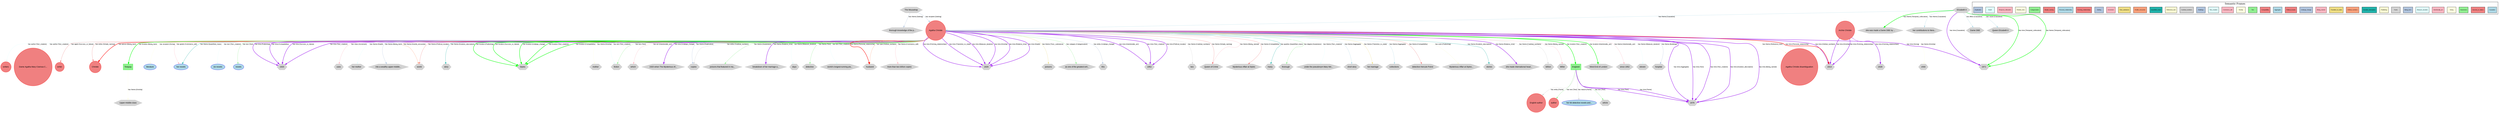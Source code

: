 digraph Agatha_Christie {
    rankdir=TB;
    compound=true;
    node [fontname="Arial", fontsize=12, style=filled];
    edge [fontname="Arial", fontsize=10, color=gray];
    
    // Graph styling
    bgcolor=white;
    
    // Node type definitions
    subgraph cluster_people {{
        label="People";
        style=filled;
        fillcolor=lightcoral;
        color=red;
        node [fillcolor=lightcoral, color=red, shape=circle];
    }}
    
    subgraph cluster_locations {{
        label="Locations";
        style=filled;
        fillcolor=lightgreen;
        color=green;
        node [fillcolor=lightgreen, color=green, shape=box];
    }}
    
    subgraph cluster_concepts {{
        label="Concepts";
        style=filled;
        fillcolor=lightblue;
        color=blue;
        node [fillcolor=lightblue, color=blue, shape=ellipse];
    }}
    
    subgraph cluster_events {{
        label="Events";
        style=filled;
        fillcolor=lightyellow;
        color=orange;
        node [fillcolor=lightyellow, color=orange, shape=diamond];
    }}
    
    subgraph cluster_other {{
        label="Other";
        style=filled;
        fillcolor=lightgray;
        color=gray;
        node [fillcolor=lightgray, color=gray, shape=hexagon];
    }}

    // People nodes
    "English author" [label="English author", fillcolor=lightcoral, color=red, shape=circle];
    "Archie Christie" [label="Archie Christie", fillcolor=lightcoral, color=red, shape=circle];
    "Agatha Christie disambiguation" [label="Agatha Christie disambiguation", fillcolor=lightcoral, color=red, shape=circle];
    "writers" [label="writers", fillcolor=lightcoral, color=red, shape=circle];
    "author" [label="author", fillcolor=lightcoral, color=red, shape=circle];
    "Dame Agatha Mary Clarissa C..." [label="Dame Agatha Mary Clarissa C...", fillcolor=lightcoral, color=red, shape=circle];
    "Agatha Christie" [label="Agatha Christie", fillcolor=lightcoral, color=red, shape=circle];
    "writer" [label="writer", fillcolor=lightcoral, color=red, shape=circle];
    "Christie" [label="Christie", fillcolor=lightcoral, color=red, shape=circle];

    // Locations nodes
    "England" [label="England", fillcolor=lightgreen, color=green, shape=box];
    "Torquay" [label="Torquay", fillcolor=lightgreen, color=green, shape=box];

    // Concepts nodes
    "her 66 detective novels and..." [label="her 66 detective novels and...", fillcolor=lightblue, color=blue, shape=ellipse];
    "literature" [label="literature", fillcolor=lightblue, color=blue, shape=ellipse];
    "her novels" [label="her novels", fillcolor=lightblue, color=blue, shape=ellipse];
    "six novels" [label="six novels", fillcolor=lightblue, color=blue, shape=ellipse];
    "novels" [label="novels", fillcolor=lightblue, color=blue, shape=ellipse];

    // Other nodes
    "she was made a Dame DBE by ..." [label="she was made a Dame DBE by ...", fillcolor=lightgray, color=gray, shape=hexagon];
    "1920" [label="1920", fillcolor=lightgray, color=gray, shape=hexagon];
    "uses" [label="uses", fillcolor=lightgray, color=gray, shape=hexagon];
    "Upper-middle-class" [label="Upper-middle-class", fillcolor=lightgray, color=gray, shape=hexagon];
    "her mother" [label="her mother", fillcolor=lightgray, color=gray, shape=hexagon];
    "1914" [label="1914", fillcolor=lightgray, color=gray, shape=hexagon];
    "into a wealthy upper-middle..." [label="into a wealthy upper-middle...", fillcolor=lightgray, color=gray, shape=hexagon];
    "world" [label="world", fillcolor=lightgray, color=gray, shape=hexagon];
    "story" [label="story", fillcolor=lightgray, color=gray, shape=hexagon];
    "Styles" [label="Styles", fillcolor=lightgray, color=gray, shape=hexagon];
    "her contributions to litera..." [label="her contributions to litera...", fillcolor=lightgray, color=gray, shape=hexagon];
    "mother" [label="mother", fillcolor=lightgray, color=gray, shape=hexagon];
    "fiction" [label="fiction", fillcolor=lightgray, color=gray, shape=hexagon];
    "which" [label="which", fillcolor=lightgray, color=gray, shape=hexagon];
    "1920 when The Mysterious Af..." [label="1920 when The Mysterious Af...", fillcolor=lightgray, color=gray, shape=hexagon];
    "copies" [label="copies", fillcolor=lightgray, color=gray, shape=hexagon];
    "poisons that featured in ma..." [label="poisons that featured in ma...", fillcolor=lightgray, color=gray, shape=hexagon];
    "breakdown of her marriage a..." [label="breakdown of her marriage a...", fillcolor=lightgray, color=gray, shape=hexagon];
    "days" [label="days", fillcolor=lightgray, color=gray, shape=hexagon];
    "detective" [label="detective", fillcolor=lightgray, color=gray, shape=hexagon];
    "world's longest-running pla..." [label="world's longest-running pla...", fillcolor=lightgray, color=gray, shape=hexagon];
    "husband" [label="husband", fillcolor=lightgray, color=gray, shape=hexagon];
    "more than two billion copies" [label="more than two billion copies", fillcolor=lightgray, color=gray, shape=hexagon];
    "1926" [label="1926", fillcolor=lightgray, color=gray, shape=hexagon];
    "article" [label="article", fillcolor=lightgray, color=gray, shape=hexagon];
    "poisons" [label="poisons", fillcolor=lightgray, color=gray, shape=hexagon];
    "The Mousetrap" [label="The Mousetrap", fillcolor=lightgray, color=gray, shape=hexagon];
    "as one of the greatest writ..." [label="as one of the greatest writ...", fillcolor=lightgray, color=gray, shape=hexagon];
    "thorough knowledge of the p..." [label="thorough knowledge of the p...", fillcolor=lightgray, color=gray, shape=hexagon];
    "this" [label="this", fillcolor=lightgray, color=gray, shape=hexagon];
    "1928" [label="1928", fillcolor=lightgray, color=gray, shape=hexagon];
    "1952" [label="1952", fillcolor=lightgray, color=gray, shape=hexagon];
    "two" [label="two", fillcolor=lightgray, color=gray, shape=hexagon];
    "Queen of Crime" [label="Queen of Crime", fillcolor=lightgray, color=gray, shape=hexagon];
    "Mysterious Affair at Styles" [label="Mysterious Affair at Styles", fillcolor=lightgray, color=gray, shape=hexagon];
    "many" [label="many", fillcolor=lightgray, color=gray, shape=hexagon];
    "Elizabeth II" [label="Elizabeth II", fillcolor=lightgray, color=gray, shape=hexagon];
    "Dame DBE" [label="Dame DBE", fillcolor=lightgray, color=gray, shape=hexagon];
    "thorough" [label="thorough", fillcolor=lightgray, color=gray, shape=hexagon];
    "under the pseudonym Mary We..." [label="under the pseudonym Mary We...", fillcolor=lightgray, color=gray, shape=hexagon];
    "short story" [label="short story", fillcolor=lightgray, color=gray, shape=hexagon];
    "her marriage" [label="her marriage", fillcolor=lightgray, color=gray, shape=hexagon];
    "collections" [label="collections", fillcolor=lightgray, color=gray, shape=hexagon];
    "detective Hercule Poirot" [label="detective Hercule Poirot", fillcolor=lightgray, color=gray, shape=hexagon];
    "Mysterious Affair at Styles..." [label="Mysterious Affair at Styles...", fillcolor=lightgray, color=gray, shape=hexagon];
    "stories" [label="stories", fillcolor=lightgray, color=gray, shape=hexagon];
    "she made international head..." [label="she made international head...", fillcolor=lightgray, color=gray, shape=hexagon];
    "billion" [label="billion", fillcolor=lightgray, color=gray, shape=hexagon];
    "Miller" [label="Miller", fillcolor=lightgray, color=gray, shape=hexagon];
    "1976" [label="1976", fillcolor=lightgray, color=gray, shape=hexagon];
    "1971" [label="1971", fillcolor=lightgray, color=gray, shape=hexagon];
    "West End of London" [label="West End of London", fillcolor=lightgray, color=gray, shape=hexagon];
    "Queen Elizabeth II" [label="Queen Elizabeth II", fillcolor=lightgray, color=gray, shape=hexagon];
    "since 1952" [label="since 1952", fillcolor=lightgray, color=gray, shape=hexagon];
    "eleven" [label="eleven", fillcolor=lightgray, color=gray, shape=hexagon];
    "child" [label="child", fillcolor=lightgray, color=gray, shape=hexagon];
    "hospital" [label="hospital", fillcolor=lightgray, color=gray, shape=hexagon];

    // Relationships
    "Elizabeth II" -> "Agatha Christie" [label="has theme [Causation]", color=lightblue, penwidth=1];
    "Agatha Christie" -> "Styles" [label="has location [Success_or_failure]", color=green, penwidth=2];
    "Agatha Christie" -> "poisons that featured in ma..." [label="has theme [Awareness]", color=lightgreen, penwidth=1];
    "Agatha Christie" -> "literature" [label="has recipient [Giving]", color=lightyellow, penwidth=1];
    "Agatha Christie" -> "West End of London" [label="has location [Intentionally_act]", color=green, penwidth=2];
    "Agatha Christie" -> "days" [label="has theme [Measure_duration]", color=lightcyan, penwidth=1];
    "Agatha Christie" -> "Christie" [label="has person [Being_born]", color=red, penwidth=2];
    "England" -> "English author" [label="has entity [Fame]", color=lightgray, penwidth=1];
    "Agatha Christie" -> "Mysterious Affair at Styles..." [label="has work [Publishing]", color=lightgoldenrodyellow, penwidth=1];
    "Agatha Christie" -> "story" [label="has theme [Duration_description]", color=lightseagreen, penwidth=1];
    "Agatha Christie" -> "husband" [label="has type [Ordinal_numbers]", color=lightsalmon, penwidth=1];
    "Agatha Christie" -> "1926" [label="has time [Transition_to_state]", color=purple, penwidth=2];
    "Agatha Christie" -> "1976" [label="has time [Being_named]", color=purple, penwidth=2];
    "Agatha Christie" -> "Styles" [label="has location [Undergo_change]", color=green, penwidth=2];
    "Agatha Christie" -> "world" [label="has theme [Political_locales]", color=lightcoral, penwidth=1];
    "Agatha Christie" -> "short story" [label="has theme [Aggregate]", color=lightblue, penwidth=1];
    "Agatha Christie" -> "1976" [label="has time [Aggregate]", color=purple, penwidth=2];
    "Agatha Christie" -> "1926" [label="has time [Measure_duration]", color=purple, penwidth=2];
    "Agatha Christie" -> "1920" [label="has time [Compatibility]", color=purple, penwidth=2];
    "Agatha Christie" -> "1976" [label="has time [Text]", color=purple, penwidth=2];
    "Agatha Christie" -> "mother" [label="has theme [Kinship]", color=lightyellow, penwidth=1];
    "Agatha Christie" -> "more than two billion copies" [label="has theme [Commerce_sell]", color=lightpink, penwidth=1];
    "England" -> "article" [label="has text [Text]", color=lightgreen, penwidth=1];
    "Agatha Christie" -> "fiction" [label="has text [Text]", color=lightgreen, penwidth=1];
    "Agatha Christie" -> "Styles" [label="has location [Text_creation]", color=green, penwidth=2];
    "England" -> "her 66 detective novels and..." [label="has reason [Fame]", color=lightgray, penwidth=1];
    "Elizabeth II" -> "Dame DBE" [label="has effect [Causation]", color=lightblue, penwidth=1];
    "Agatha Christie" -> "hospital" [label="has theme [Buildings]", color=lightsteelblue, penwidth=1];
    "Agatha Christie" -> "two" [label="has theme [Cardinal_numbers]", color=lightgray, penwidth=1];
    "Agatha Christie" -> "1914" [label="has time [Ordinal_numbers]", color=purple, penwidth=2];
    "Agatha Christie" -> "Agatha Christie disambiguation" [label="has theme [Reference_text]", color=lightgoldenrodyellow, penwidth=1];
    "Agatha Christie" -> "her novels" [label="has theme [Quantified_mass]", color=lightseagreen, penwidth=1];
    "Agatha Christie" -> "since 1952" [label="has theme [Intentionally_act]", color=lightpink, penwidth=1];
    "Agatha Christie" -> "world" [label="has theme [Hostile_encounter]", color=lightsalmon, penwidth=1];
    "Archie Christie" -> "child" [label="has theme [Kinship]", color=lightyellow, penwidth=1];
    "England" -> "1976" [label="has time [Text]", color=purple, penwidth=2];
    "Agatha Christie" -> "six novels" [label="has text [Text_creation]", color=lightcyan, penwidth=1];
    "Agatha Christie" -> "detective" [label="has theme [Text]", color=lightgreen, penwidth=1];
    "Agatha Christie" -> "1952" [label="has time [Text_creation]", color=purple, penwidth=2];
    "Agatha Christie" -> "1920 when The Mysterious Af..." [label="has time [Undergo_change]", color=purple, penwidth=2];
    "Agatha Christie" -> "novels" [label="has text [Text]", color=lightgreen, penwidth=1];
    "Elizabeth II" -> "Queen Elizabeth II" [label="has cause [Causation]", color=lightblue, penwidth=1];
    "Agatha Christie" -> "poisons" [label="has theme [Toxic_substance]", color=lightgoldenrod, penwidth=1];
    "Agatha Christie" -> "uses" [label="has class [Increment]", color=lightpink, penwidth=1];
    "Agatha Christie" -> "Miller" [label="has theme [Being_named]", color=lightpink, penwidth=1];
    "Agatha Christie" -> "stories" [label="has theme [Duration_description]", color=lightseagreen, penwidth=1];
    "Agatha Christie" -> "1952" [label="has time [Political_locales]", color=purple, penwidth=2];
    "Agatha Christie" -> "her novels" [label="has goods [Commerce_sell]", color=lightpink, penwidth=1];
    "England" -> "author" [label="has text [Text]", color=lightgreen, penwidth=1];
    "Agatha Christie" -> "1926" [label="has time [Kinship]", color=purple, penwidth=2];
    "England" -> "1976" [label="has time [Fame]", color=purple, penwidth=2];
    "Agatha Christie" -> "her marriage" [label="has theme [Transition_to_state]", color=lightgoldenrod, penwidth=1];
    "The Mousetrap" -> "Agatha Christie" [label="has recipient [Getting]", color=lightsteelblue, penwidth=1];
    "Archie Christie" -> "1928" [label="has time [Forming_relationships]", color=purple, penwidth=2];
    "Agatha Christie" -> "1976" [label="has time [Text_creation]", color=purple, penwidth=2];
    "Agatha Christie" -> "copies" [label="has entity [Cardinal_numbers]", color=lightgray, penwidth=1];
    "Agatha Christie" -> "Styles" [label="has location [Compatibility]", color=green, penwidth=2];
    "Agatha Christie" -> "1920" [label="has time [Success_or_failure]", color=purple, penwidth=2];
    "Agatha Christie" -> "many" [label="has quantity [Quantified_mass]", color=lightseagreen, penwidth=1];
    "Agatha Christie" -> "1952" [label="has time [Intentionally_act]", color=purple, penwidth=2];
    "Agatha Christie" -> "1920" [label="has time [Text_creation]", color=purple, penwidth=2];
    "Agatha Christie" -> "husband" [label="has theme [Personal_relationship]", color=red, penwidth=2];
    "Agatha Christie" -> "Queen of Crime" [label="has theme [Being_named]", color=lightpink, penwidth=1];
    "Elizabeth II" -> "her contributions to litera..." [label="has theme [Causation]", color=lightblue, penwidth=1];
    "Agatha Christie" -> "Torquay" [label="has location [Being_born]", color=green, penwidth=2];
    "Agatha Christie" -> "Queen of Crime" [label="has theme [Simple_naming]", color=lightcoral, penwidth=1];
    "Agatha Christie" -> "under the pseudonym Mary We..." [label="has theme [Text_creation]", color=lightcyan, penwidth=1];
    "Agatha Christie" -> "England" [label="has location [Text_creation]", color=green, penwidth=2];
    "Agatha Christie" -> "as one of the greatest writ..." [label="has category [Categorization]", color=lightgreen, penwidth=1];
    "Agatha Christie" -> "Christie" [label="has entity [Simple_naming]", color=lightcoral, penwidth=1];
    "Archie Christie" -> "1914" [label="has time [Kinship]", color=purple, penwidth=2];
    "Archie Christie" -> "1914" [label="has time [Forming_relationships]", color=purple, penwidth=2];
    "Agatha Christie" -> "billion" [label="has theme [Cardinal_numbers]", color=lightgray, penwidth=1];
    "Agatha Christie" -> "1926" [label="has time [Relative_time]", color=purple, penwidth=2];
    "Agatha Christie" -> "fiction" [label="has text [Text_creation]", color=lightcyan, penwidth=1];
    "Agatha Christie" -> "world's longest-running pla..." [label="has text [Text_creation]", color=lightcyan, penwidth=1];
    "Elizabeth II" -> "1971" [label="has time [Causation]", color=purple, penwidth=2];
    "Agatha Christie" -> "which" [label="has act [Intentionally_act]", color=lightpink, penwidth=1];
    "Agatha Christie" -> "breakdown of her marriage a..." [label="has theme [Relative_time]", color=purple, penwidth=2];
    "Torquay" -> "Upper-middle-class" [label="has theme [Kinship]", color=lightyellow, penwidth=1];
    "Agatha Christie" -> "thorough" [label="has degree [Awareness]", color=lightgreen, penwidth=1];
    "Agatha Christie" -> "Dame Agatha Mary Clarissa C..." [label="has author [Text_creation]", color=lightcyan, penwidth=1];
    "Elizabeth II" -> "1971" [label="has time [Temporal_collocation]", color=green, penwidth=2];
    "Agatha Christie" -> "writers" [label="has author [Text_creation]", color=lightcyan, penwidth=1];
    "Agatha Christie" -> "detective Hercule Poirot" [label="has theme [Compatibility]", color=lightcoral, penwidth=1];
    "Agatha Christie" -> "1971" [label="has time [Giving]", color=purple, penwidth=2];
    "The Mousetrap" -> "thorough knowledge of the p..." [label="has theme [Getting]", color=lightsteelblue, penwidth=1];
    "Agatha Christie" -> "collections" [label="has theme [Aggregate]", color=lightblue, penwidth=1];
    "Agatha Christie" -> "Styles" [label="has location [Publishing]", color=green, penwidth=2];
    "Agatha Christie" -> "into a wealthy upper-middle..." [label="has theme [Being_born]", color=lightsteelblue, penwidth=1];
    "Elizabeth II" -> "1971" [label="has theme [Temporal_collocation]", color=green, penwidth=2];
    "Agatha Christie" -> "1920" [label="has time [Publishing]", color=purple, penwidth=2];
    "Agatha Christie" -> "1926" [label="has time [Death]", color=purple, penwidth=2];
    "Agatha Christie" -> "eleven" [label="has theme [Measure_duration]", color=lightcyan, penwidth=1];
    "Agatha Christie" -> "Mysterious Affair at Styles" [label="has theme [Compatibility]", color=lightcoral, penwidth=1];
    "Agatha Christie" -> "1914" [label="has time [Personal_relationship]", color=red, penwidth=2];
    "Agatha Christie" -> "1926" [label="has time [Forming_relationships]", color=purple, penwidth=2];
    "Agatha Christie" -> "this" [label="has entity [Undergo_change]", color=lightsteelblue, penwidth=1];
    "Elizabeth II" -> "she was made a Dame DBE by ..." [label="has theme [Temporal_collocation]", color=green, penwidth=2];
    "Agatha Christie" -> "she made international head..." [label="has theme [Relative_time]", color=purple, penwidth=2];
    "Agatha Christie" -> "1976" [label="has time [Duration_description]", color=purple, penwidth=2];
    "Agatha Christie" -> "her mother" [label="has theme [Death]", color=lightcyan, penwidth=1];
    "Agatha Christie" -> "copies" [label="has theme [Duplication]", color=lightsteelblue, penwidth=1];
    "Agatha Christie" -> "writer" [label="has agent [Success_or_failure]", color=lightcoral, penwidth=1];

    // Frame Legend
    subgraph cluster_legend {
        label="Semantic Frames";
        style=filled;
        fillcolor=white;
        color=black;
        rank=sink;
        "Causation_legend" [label="Causation", fillcolor="lightblue", style=filled, shape=box, fontsize=8];
        "Success_or_failure_legend" [label="Success_or_failure", fillcolor="lightcoral", style=filled, shape=box, fontsize=8];
        "Awareness_legend" [label="Awareness", fillcolor="lightgreen", style=filled, shape=box, fontsize=8];
        "Giving_legend" [label="Giving", fillcolor="lightyellow", style=filled, shape=box, fontsize=8];
        "Intentionally_act_legend" [label="Intentionally_act", fillcolor="lightpink", style=filled, shape=box, fontsize=8];
        "Measure_duration_legend" [label="Measure_duration", fillcolor="lightcyan", style=filled, shape=box, fontsize=8];
        "Being_born_legend" [label="Being_born", fillcolor="lightsteelblue", style=filled, shape=box, fontsize=8];
        "Fame_legend" [label="Fame", fillcolor="lightgray", style=filled, shape=box, fontsize=8];
        "Publishing_legend" [label="Publishing", fillcolor="lightgoldenrodyellow", style=filled, shape=box, fontsize=8];
        "Duration_description_legend" [label="Duration_description", fillcolor="lightseagreen", style=filled, shape=box, fontsize=8];
        "Ordinal_numbers_legend" [label="Ordinal_numbers", fillcolor="lightsalmon", style=filled, shape=box, fontsize=8];
        "Transition_to_state_legend" [label="Transition_to_state", fillcolor="lightgoldenrod", style=filled, shape=box, fontsize=8];
        "Being_named_legend" [label="Being_named", fillcolor="lightpink", style=filled, shape=box, fontsize=8];
        "Undergo_change_legend" [label="Undergo_change", fillcolor="lightsteelblue", style=filled, shape=box, fontsize=8];
        "Political_locales_legend" [label="Political_locales", fillcolor="lightcoral", style=filled, shape=box, fontsize=8];
        "Aggregate_legend" [label="Aggregate", fillcolor="lightblue", style=filled, shape=box, fontsize=8];
        "Compatibility_legend" [label="Compatibility", fillcolor="lightcoral", style=filled, shape=box, fontsize=8];
        "Text_legend" [label="Text", fillcolor="lightgreen", style=filled, shape=box, fontsize=8];
        "Kinship_legend" [label="Kinship", fillcolor="lightyellow", style=filled, shape=box, fontsize=8];
        "Commerce_sell_legend" [label="Commerce_sell", fillcolor="lightpink", style=filled, shape=box, fontsize=8];
        "Text_creation_legend" [label="Text_creation", fillcolor="lightcyan", style=filled, shape=box, fontsize=8];
        "Buildings_legend" [label="Buildings", fillcolor="lightsteelblue", style=filled, shape=box, fontsize=8];
        "Cardinal_numbers_legend" [label="Cardinal_numbers", fillcolor="lightgray", style=filled, shape=box, fontsize=8];
        "Reference_text_legend" [label="Reference_text", fillcolor="lightgoldenrodyellow", style=filled, shape=box, fontsize=8];
        "Quantified_mass_legend" [label="Quantified_mass", fillcolor="lightseagreen", style=filled, shape=box, fontsize=8];
        "Hostile_encounter_legend" [label="Hostile_encounter", fillcolor="lightsalmon", style=filled, shape=box, fontsize=8];
        "Toxic_substance_legend" [label="Toxic_substance", fillcolor="lightgoldenrod", style=filled, shape=box, fontsize=8];
        "Increment_legend" [label="Increment", fillcolor="lightpink", style=filled, shape=box, fontsize=8];
        "Getting_legend" [label="Getting", fillcolor="lightsteelblue", style=filled, shape=box, fontsize=8];
        "Forming_relationships_legend" [label="Forming_relationships", fillcolor="lightcoral", style=filled, shape=box, fontsize=8];
        "Personal_relationship_legend" [label="Personal_relationship", fillcolor="lightblue", style=filled, shape=box, fontsize=8];
        "Simple_naming_legend" [label="Simple_naming", fillcolor="lightcoral", style=filled, shape=box, fontsize=8];
        "Categorization_legend" [label="Categorization", fillcolor="lightgreen", style=filled, shape=box, fontsize=8];
        "Relative_time_legend" [label="Relative_time", fillcolor="lightyellow", style=filled, shape=box, fontsize=8];
        "Temporal_collocation_legend" [label="Temporal_collocation", fillcolor="lightpink", style=filled, shape=box, fontsize=8];
        "Death_legend" [label="Death", fillcolor="lightcyan", style=filled, shape=box, fontsize=8];
        "Duplication_legend" [label="Duplication", fillcolor="lightsteelblue", style=filled, shape=box, fontsize=8];
    }
}
